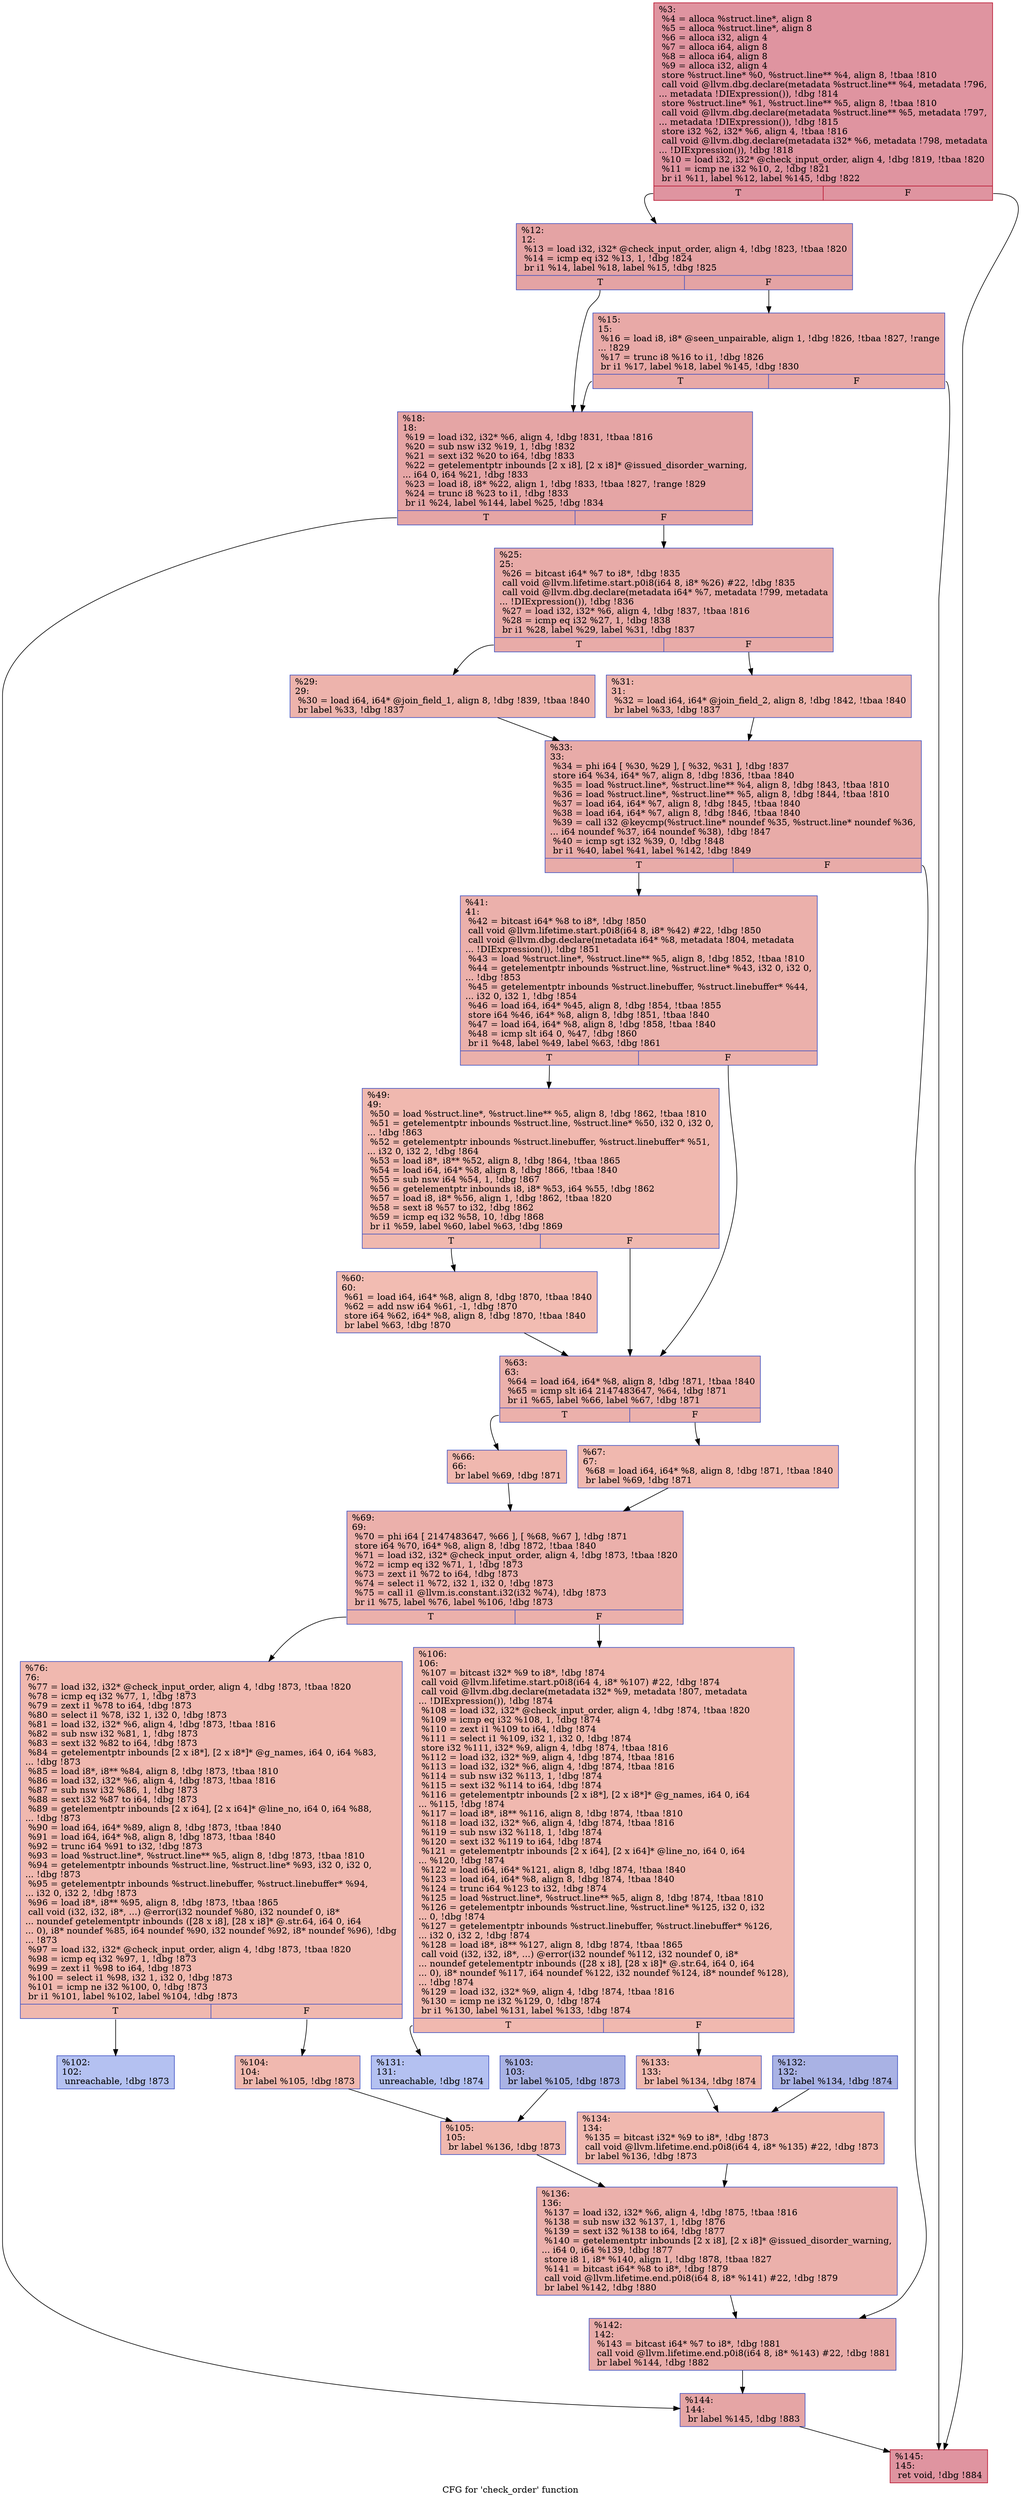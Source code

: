 digraph "CFG for 'check_order' function" {
	label="CFG for 'check_order' function";

	Node0x9a5fb0 [shape=record,color="#b70d28ff", style=filled, fillcolor="#b70d2870",label="{%3:\l  %4 = alloca %struct.line*, align 8\l  %5 = alloca %struct.line*, align 8\l  %6 = alloca i32, align 4\l  %7 = alloca i64, align 8\l  %8 = alloca i64, align 8\l  %9 = alloca i32, align 4\l  store %struct.line* %0, %struct.line** %4, align 8, !tbaa !810\l  call void @llvm.dbg.declare(metadata %struct.line** %4, metadata !796,\l... metadata !DIExpression()), !dbg !814\l  store %struct.line* %1, %struct.line** %5, align 8, !tbaa !810\l  call void @llvm.dbg.declare(metadata %struct.line** %5, metadata !797,\l... metadata !DIExpression()), !dbg !815\l  store i32 %2, i32* %6, align 4, !tbaa !816\l  call void @llvm.dbg.declare(metadata i32* %6, metadata !798, metadata\l... !DIExpression()), !dbg !818\l  %10 = load i32, i32* @check_input_order, align 4, !dbg !819, !tbaa !820\l  %11 = icmp ne i32 %10, 2, !dbg !821\l  br i1 %11, label %12, label %145, !dbg !822\l|{<s0>T|<s1>F}}"];
	Node0x9a5fb0:s0 -> Node0x9a6000;
	Node0x9a5fb0:s1 -> Node0x9a6870;
	Node0x9a6000 [shape=record,color="#3d50c3ff", style=filled, fillcolor="#c32e3170",label="{%12:\l12:                                               \l  %13 = load i32, i32* @check_input_order, align 4, !dbg !823, !tbaa !820\l  %14 = icmp eq i32 %13, 1, !dbg !824\l  br i1 %14, label %18, label %15, !dbg !825\l|{<s0>T|<s1>F}}"];
	Node0x9a6000:s0 -> Node0x9a60a0;
	Node0x9a6000:s1 -> Node0x9a6050;
	Node0x9a6050 [shape=record,color="#3d50c3ff", style=filled, fillcolor="#ca3b3770",label="{%15:\l15:                                               \l  %16 = load i8, i8* @seen_unpairable, align 1, !dbg !826, !tbaa !827, !range\l... !829\l  %17 = trunc i8 %16 to i1, !dbg !826\l  br i1 %17, label %18, label %145, !dbg !830\l|{<s0>T|<s1>F}}"];
	Node0x9a6050:s0 -> Node0x9a60a0;
	Node0x9a6050:s1 -> Node0x9a6870;
	Node0x9a60a0 [shape=record,color="#3d50c3ff", style=filled, fillcolor="#c5333470",label="{%18:\l18:                                               \l  %19 = load i32, i32* %6, align 4, !dbg !831, !tbaa !816\l  %20 = sub nsw i32 %19, 1, !dbg !832\l  %21 = sext i32 %20 to i64, !dbg !833\l  %22 = getelementptr inbounds [2 x i8], [2 x i8]* @issued_disorder_warning,\l... i64 0, i64 %21, !dbg !833\l  %23 = load i8, i8* %22, align 1, !dbg !833, !tbaa !827, !range !829\l  %24 = trunc i8 %23 to i1, !dbg !833\l  br i1 %24, label %144, label %25, !dbg !834\l|{<s0>T|<s1>F}}"];
	Node0x9a60a0:s0 -> Node0x9a6820;
	Node0x9a60a0:s1 -> Node0x9a60f0;
	Node0x9a60f0 [shape=record,color="#3d50c3ff", style=filled, fillcolor="#cc403a70",label="{%25:\l25:                                               \l  %26 = bitcast i64* %7 to i8*, !dbg !835\l  call void @llvm.lifetime.start.p0i8(i64 8, i8* %26) #22, !dbg !835\l  call void @llvm.dbg.declare(metadata i64* %7, metadata !799, metadata\l... !DIExpression()), !dbg !836\l  %27 = load i32, i32* %6, align 4, !dbg !837, !tbaa !816\l  %28 = icmp eq i32 %27, 1, !dbg !838\l  br i1 %28, label %29, label %31, !dbg !837\l|{<s0>T|<s1>F}}"];
	Node0x9a60f0:s0 -> Node0x9a6140;
	Node0x9a60f0:s1 -> Node0x9a6190;
	Node0x9a6140 [shape=record,color="#3d50c3ff", style=filled, fillcolor="#d6524470",label="{%29:\l29:                                               \l  %30 = load i64, i64* @join_field_1, align 8, !dbg !839, !tbaa !840\l  br label %33, !dbg !837\l}"];
	Node0x9a6140 -> Node0x9a61e0;
	Node0x9a6190 [shape=record,color="#3d50c3ff", style=filled, fillcolor="#d6524470",label="{%31:\l31:                                               \l  %32 = load i64, i64* @join_field_2, align 8, !dbg !842, !tbaa !840\l  br label %33, !dbg !837\l}"];
	Node0x9a6190 -> Node0x9a61e0;
	Node0x9a61e0 [shape=record,color="#3d50c3ff", style=filled, fillcolor="#cc403a70",label="{%33:\l33:                                               \l  %34 = phi i64 [ %30, %29 ], [ %32, %31 ], !dbg !837\l  store i64 %34, i64* %7, align 8, !dbg !836, !tbaa !840\l  %35 = load %struct.line*, %struct.line** %4, align 8, !dbg !843, !tbaa !810\l  %36 = load %struct.line*, %struct.line** %5, align 8, !dbg !844, !tbaa !810\l  %37 = load i64, i64* %7, align 8, !dbg !845, !tbaa !840\l  %38 = load i64, i64* %7, align 8, !dbg !846, !tbaa !840\l  %39 = call i32 @keycmp(%struct.line* noundef %35, %struct.line* noundef %36,\l... i64 noundef %37, i64 noundef %38), !dbg !847\l  %40 = icmp sgt i32 %39, 0, !dbg !848\l  br i1 %40, label %41, label %142, !dbg !849\l|{<s0>T|<s1>F}}"];
	Node0x9a61e0:s0 -> Node0x9a6230;
	Node0x9a61e0:s1 -> Node0x9a67d0;
	Node0x9a6230 [shape=record,color="#3d50c3ff", style=filled, fillcolor="#d24b4070",label="{%41:\l41:                                               \l  %42 = bitcast i64* %8 to i8*, !dbg !850\l  call void @llvm.lifetime.start.p0i8(i64 8, i8* %42) #22, !dbg !850\l  call void @llvm.dbg.declare(metadata i64* %8, metadata !804, metadata\l... !DIExpression()), !dbg !851\l  %43 = load %struct.line*, %struct.line** %5, align 8, !dbg !852, !tbaa !810\l  %44 = getelementptr inbounds %struct.line, %struct.line* %43, i32 0, i32 0,\l... !dbg !853\l  %45 = getelementptr inbounds %struct.linebuffer, %struct.linebuffer* %44,\l... i32 0, i32 1, !dbg !854\l  %46 = load i64, i64* %45, align 8, !dbg !854, !tbaa !855\l  store i64 %46, i64* %8, align 8, !dbg !851, !tbaa !840\l  %47 = load i64, i64* %8, align 8, !dbg !858, !tbaa !840\l  %48 = icmp slt i64 0, %47, !dbg !860\l  br i1 %48, label %49, label %63, !dbg !861\l|{<s0>T|<s1>F}}"];
	Node0x9a6230:s0 -> Node0x9a6280;
	Node0x9a6230:s1 -> Node0x9a6320;
	Node0x9a6280 [shape=record,color="#3d50c3ff", style=filled, fillcolor="#dc5d4a70",label="{%49:\l49:                                               \l  %50 = load %struct.line*, %struct.line** %5, align 8, !dbg !862, !tbaa !810\l  %51 = getelementptr inbounds %struct.line, %struct.line* %50, i32 0, i32 0,\l... !dbg !863\l  %52 = getelementptr inbounds %struct.linebuffer, %struct.linebuffer* %51,\l... i32 0, i32 2, !dbg !864\l  %53 = load i8*, i8** %52, align 8, !dbg !864, !tbaa !865\l  %54 = load i64, i64* %8, align 8, !dbg !866, !tbaa !840\l  %55 = sub nsw i64 %54, 1, !dbg !867\l  %56 = getelementptr inbounds i8, i8* %53, i64 %55, !dbg !862\l  %57 = load i8, i8* %56, align 1, !dbg !862, !tbaa !820\l  %58 = sext i8 %57 to i32, !dbg !862\l  %59 = icmp eq i32 %58, 10, !dbg !868\l  br i1 %59, label %60, label %63, !dbg !869\l|{<s0>T|<s1>F}}"];
	Node0x9a6280:s0 -> Node0x9a62d0;
	Node0x9a6280:s1 -> Node0x9a6320;
	Node0x9a62d0 [shape=record,color="#3d50c3ff", style=filled, fillcolor="#e1675170",label="{%60:\l60:                                               \l  %61 = load i64, i64* %8, align 8, !dbg !870, !tbaa !840\l  %62 = add nsw i64 %61, -1, !dbg !870\l  store i64 %62, i64* %8, align 8, !dbg !870, !tbaa !840\l  br label %63, !dbg !870\l}"];
	Node0x9a62d0 -> Node0x9a6320;
	Node0x9a6320 [shape=record,color="#3d50c3ff", style=filled, fillcolor="#d24b4070",label="{%63:\l63:                                               \l  %64 = load i64, i64* %8, align 8, !dbg !871, !tbaa !840\l  %65 = icmp slt i64 2147483647, %64, !dbg !871\l  br i1 %65, label %66, label %67, !dbg !871\l|{<s0>T|<s1>F}}"];
	Node0x9a6320:s0 -> Node0x9a6370;
	Node0x9a6320:s1 -> Node0x9a63c0;
	Node0x9a6370 [shape=record,color="#3d50c3ff", style=filled, fillcolor="#dc5d4a70",label="{%66:\l66:                                               \l  br label %69, !dbg !871\l}"];
	Node0x9a6370 -> Node0x9a6410;
	Node0x9a63c0 [shape=record,color="#3d50c3ff", style=filled, fillcolor="#dc5d4a70",label="{%67:\l67:                                               \l  %68 = load i64, i64* %8, align 8, !dbg !871, !tbaa !840\l  br label %69, !dbg !871\l}"];
	Node0x9a63c0 -> Node0x9a6410;
	Node0x9a6410 [shape=record,color="#3d50c3ff", style=filled, fillcolor="#d24b4070",label="{%69:\l69:                                               \l  %70 = phi i64 [ 2147483647, %66 ], [ %68, %67 ], !dbg !871\l  store i64 %70, i64* %8, align 8, !dbg !872, !tbaa !840\l  %71 = load i32, i32* @check_input_order, align 4, !dbg !873, !tbaa !820\l  %72 = icmp eq i32 %71, 1, !dbg !873\l  %73 = zext i1 %72 to i64, !dbg !873\l  %74 = select i1 %72, i32 1, i32 0, !dbg !873\l  %75 = call i1 @llvm.is.constant.i32(i32 %74), !dbg !873\l  br i1 %75, label %76, label %106, !dbg !873\l|{<s0>T|<s1>F}}"];
	Node0x9a6410:s0 -> Node0x9a6460;
	Node0x9a6410:s1 -> Node0x9a65f0;
	Node0x9a6460 [shape=record,color="#3d50c3ff", style=filled, fillcolor="#dc5d4a70",label="{%76:\l76:                                               \l  %77 = load i32, i32* @check_input_order, align 4, !dbg !873, !tbaa !820\l  %78 = icmp eq i32 %77, 1, !dbg !873\l  %79 = zext i1 %78 to i64, !dbg !873\l  %80 = select i1 %78, i32 1, i32 0, !dbg !873\l  %81 = load i32, i32* %6, align 4, !dbg !873, !tbaa !816\l  %82 = sub nsw i32 %81, 1, !dbg !873\l  %83 = sext i32 %82 to i64, !dbg !873\l  %84 = getelementptr inbounds [2 x i8*], [2 x i8*]* @g_names, i64 0, i64 %83,\l... !dbg !873\l  %85 = load i8*, i8** %84, align 8, !dbg !873, !tbaa !810\l  %86 = load i32, i32* %6, align 4, !dbg !873, !tbaa !816\l  %87 = sub nsw i32 %86, 1, !dbg !873\l  %88 = sext i32 %87 to i64, !dbg !873\l  %89 = getelementptr inbounds [2 x i64], [2 x i64]* @line_no, i64 0, i64 %88,\l... !dbg !873\l  %90 = load i64, i64* %89, align 8, !dbg !873, !tbaa !840\l  %91 = load i64, i64* %8, align 8, !dbg !873, !tbaa !840\l  %92 = trunc i64 %91 to i32, !dbg !873\l  %93 = load %struct.line*, %struct.line** %5, align 8, !dbg !873, !tbaa !810\l  %94 = getelementptr inbounds %struct.line, %struct.line* %93, i32 0, i32 0,\l... !dbg !873\l  %95 = getelementptr inbounds %struct.linebuffer, %struct.linebuffer* %94,\l... i32 0, i32 2, !dbg !873\l  %96 = load i8*, i8** %95, align 8, !dbg !873, !tbaa !865\l  call void (i32, i32, i8*, ...) @error(i32 noundef %80, i32 noundef 0, i8*\l... noundef getelementptr inbounds ([28 x i8], [28 x i8]* @.str.64, i64 0, i64\l... 0), i8* noundef %85, i64 noundef %90, i32 noundef %92, i8* noundef %96), !dbg\l... !873\l  %97 = load i32, i32* @check_input_order, align 4, !dbg !873, !tbaa !820\l  %98 = icmp eq i32 %97, 1, !dbg !873\l  %99 = zext i1 %98 to i64, !dbg !873\l  %100 = select i1 %98, i32 1, i32 0, !dbg !873\l  %101 = icmp ne i32 %100, 0, !dbg !873\l  br i1 %101, label %102, label %104, !dbg !873\l|{<s0>T|<s1>F}}"];
	Node0x9a6460:s0 -> Node0x9a64b0;
	Node0x9a6460:s1 -> Node0x9a6550;
	Node0x9a64b0 [shape=record,color="#3d50c3ff", style=filled, fillcolor="#5572df70",label="{%102:\l102:                                              \l  unreachable, !dbg !873\l}"];
	Node0x9a6500 [shape=record,color="#3d50c3ff", style=filled, fillcolor="#3d50c370",label="{%103:\l103:                                              \l  br label %105, !dbg !873\l}"];
	Node0x9a6500 -> Node0x9a65a0;
	Node0x9a6550 [shape=record,color="#3d50c3ff", style=filled, fillcolor="#dc5d4a70",label="{%104:\l104:                                              \l  br label %105, !dbg !873\l}"];
	Node0x9a6550 -> Node0x9a65a0;
	Node0x9a65a0 [shape=record,color="#3d50c3ff", style=filled, fillcolor="#dc5d4a70",label="{%105:\l105:                                              \l  br label %136, !dbg !873\l}"];
	Node0x9a65a0 -> Node0x9a6780;
	Node0x9a65f0 [shape=record,color="#3d50c3ff", style=filled, fillcolor="#dc5d4a70",label="{%106:\l106:                                              \l  %107 = bitcast i32* %9 to i8*, !dbg !874\l  call void @llvm.lifetime.start.p0i8(i64 4, i8* %107) #22, !dbg !874\l  call void @llvm.dbg.declare(metadata i32* %9, metadata !807, metadata\l... !DIExpression()), !dbg !874\l  %108 = load i32, i32* @check_input_order, align 4, !dbg !874, !tbaa !820\l  %109 = icmp eq i32 %108, 1, !dbg !874\l  %110 = zext i1 %109 to i64, !dbg !874\l  %111 = select i1 %109, i32 1, i32 0, !dbg !874\l  store i32 %111, i32* %9, align 4, !dbg !874, !tbaa !816\l  %112 = load i32, i32* %9, align 4, !dbg !874, !tbaa !816\l  %113 = load i32, i32* %6, align 4, !dbg !874, !tbaa !816\l  %114 = sub nsw i32 %113, 1, !dbg !874\l  %115 = sext i32 %114 to i64, !dbg !874\l  %116 = getelementptr inbounds [2 x i8*], [2 x i8*]* @g_names, i64 0, i64\l... %115, !dbg !874\l  %117 = load i8*, i8** %116, align 8, !dbg !874, !tbaa !810\l  %118 = load i32, i32* %6, align 4, !dbg !874, !tbaa !816\l  %119 = sub nsw i32 %118, 1, !dbg !874\l  %120 = sext i32 %119 to i64, !dbg !874\l  %121 = getelementptr inbounds [2 x i64], [2 x i64]* @line_no, i64 0, i64\l... %120, !dbg !874\l  %122 = load i64, i64* %121, align 8, !dbg !874, !tbaa !840\l  %123 = load i64, i64* %8, align 8, !dbg !874, !tbaa !840\l  %124 = trunc i64 %123 to i32, !dbg !874\l  %125 = load %struct.line*, %struct.line** %5, align 8, !dbg !874, !tbaa !810\l  %126 = getelementptr inbounds %struct.line, %struct.line* %125, i32 0, i32\l... 0, !dbg !874\l  %127 = getelementptr inbounds %struct.linebuffer, %struct.linebuffer* %126,\l... i32 0, i32 2, !dbg !874\l  %128 = load i8*, i8** %127, align 8, !dbg !874, !tbaa !865\l  call void (i32, i32, i8*, ...) @error(i32 noundef %112, i32 noundef 0, i8*\l... noundef getelementptr inbounds ([28 x i8], [28 x i8]* @.str.64, i64 0, i64\l... 0), i8* noundef %117, i64 noundef %122, i32 noundef %124, i8* noundef %128),\l... !dbg !874\l  %129 = load i32, i32* %9, align 4, !dbg !874, !tbaa !816\l  %130 = icmp ne i32 %129, 0, !dbg !874\l  br i1 %130, label %131, label %133, !dbg !874\l|{<s0>T|<s1>F}}"];
	Node0x9a65f0:s0 -> Node0x9a6640;
	Node0x9a65f0:s1 -> Node0x9a66e0;
	Node0x9a6640 [shape=record,color="#3d50c3ff", style=filled, fillcolor="#5572df70",label="{%131:\l131:                                              \l  unreachable, !dbg !874\l}"];
	Node0x9a6690 [shape=record,color="#3d50c3ff", style=filled, fillcolor="#3d50c370",label="{%132:\l132:                                              \l  br label %134, !dbg !874\l}"];
	Node0x9a6690 -> Node0x9a6730;
	Node0x9a66e0 [shape=record,color="#3d50c3ff", style=filled, fillcolor="#dc5d4a70",label="{%133:\l133:                                              \l  br label %134, !dbg !874\l}"];
	Node0x9a66e0 -> Node0x9a6730;
	Node0x9a6730 [shape=record,color="#3d50c3ff", style=filled, fillcolor="#dc5d4a70",label="{%134:\l134:                                              \l  %135 = bitcast i32* %9 to i8*, !dbg !873\l  call void @llvm.lifetime.end.p0i8(i64 4, i8* %135) #22, !dbg !873\l  br label %136, !dbg !873\l}"];
	Node0x9a6730 -> Node0x9a6780;
	Node0x9a6780 [shape=record,color="#3d50c3ff", style=filled, fillcolor="#d24b4070",label="{%136:\l136:                                              \l  %137 = load i32, i32* %6, align 4, !dbg !875, !tbaa !816\l  %138 = sub nsw i32 %137, 1, !dbg !876\l  %139 = sext i32 %138 to i64, !dbg !877\l  %140 = getelementptr inbounds [2 x i8], [2 x i8]* @issued_disorder_warning,\l... i64 0, i64 %139, !dbg !877\l  store i8 1, i8* %140, align 1, !dbg !878, !tbaa !827\l  %141 = bitcast i64* %8 to i8*, !dbg !879\l  call void @llvm.lifetime.end.p0i8(i64 8, i8* %141) #22, !dbg !879\l  br label %142, !dbg !880\l}"];
	Node0x9a6780 -> Node0x9a67d0;
	Node0x9a67d0 [shape=record,color="#3d50c3ff", style=filled, fillcolor="#cc403a70",label="{%142:\l142:                                              \l  %143 = bitcast i64* %7 to i8*, !dbg !881\l  call void @llvm.lifetime.end.p0i8(i64 8, i8* %143) #22, !dbg !881\l  br label %144, !dbg !882\l}"];
	Node0x9a67d0 -> Node0x9a6820;
	Node0x9a6820 [shape=record,color="#3d50c3ff", style=filled, fillcolor="#c5333470",label="{%144:\l144:                                              \l  br label %145, !dbg !883\l}"];
	Node0x9a6820 -> Node0x9a6870;
	Node0x9a6870 [shape=record,color="#b70d28ff", style=filled, fillcolor="#b70d2870",label="{%145:\l145:                                              \l  ret void, !dbg !884\l}"];
}

